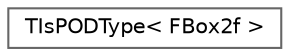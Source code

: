 digraph "Graphical Class Hierarchy"
{
 // INTERACTIVE_SVG=YES
 // LATEX_PDF_SIZE
  bgcolor="transparent";
  edge [fontname=Helvetica,fontsize=10,labelfontname=Helvetica,labelfontsize=10];
  node [fontname=Helvetica,fontsize=10,shape=box,height=0.2,width=0.4];
  rankdir="LR";
  Node0 [id="Node000000",label="TIsPODType\< FBox2f \>",height=0.2,width=0.4,color="grey40", fillcolor="white", style="filled",URL="$d8/d8a/structTIsPODType_3_01FBox2f_01_4.html",tooltip=" "];
}

